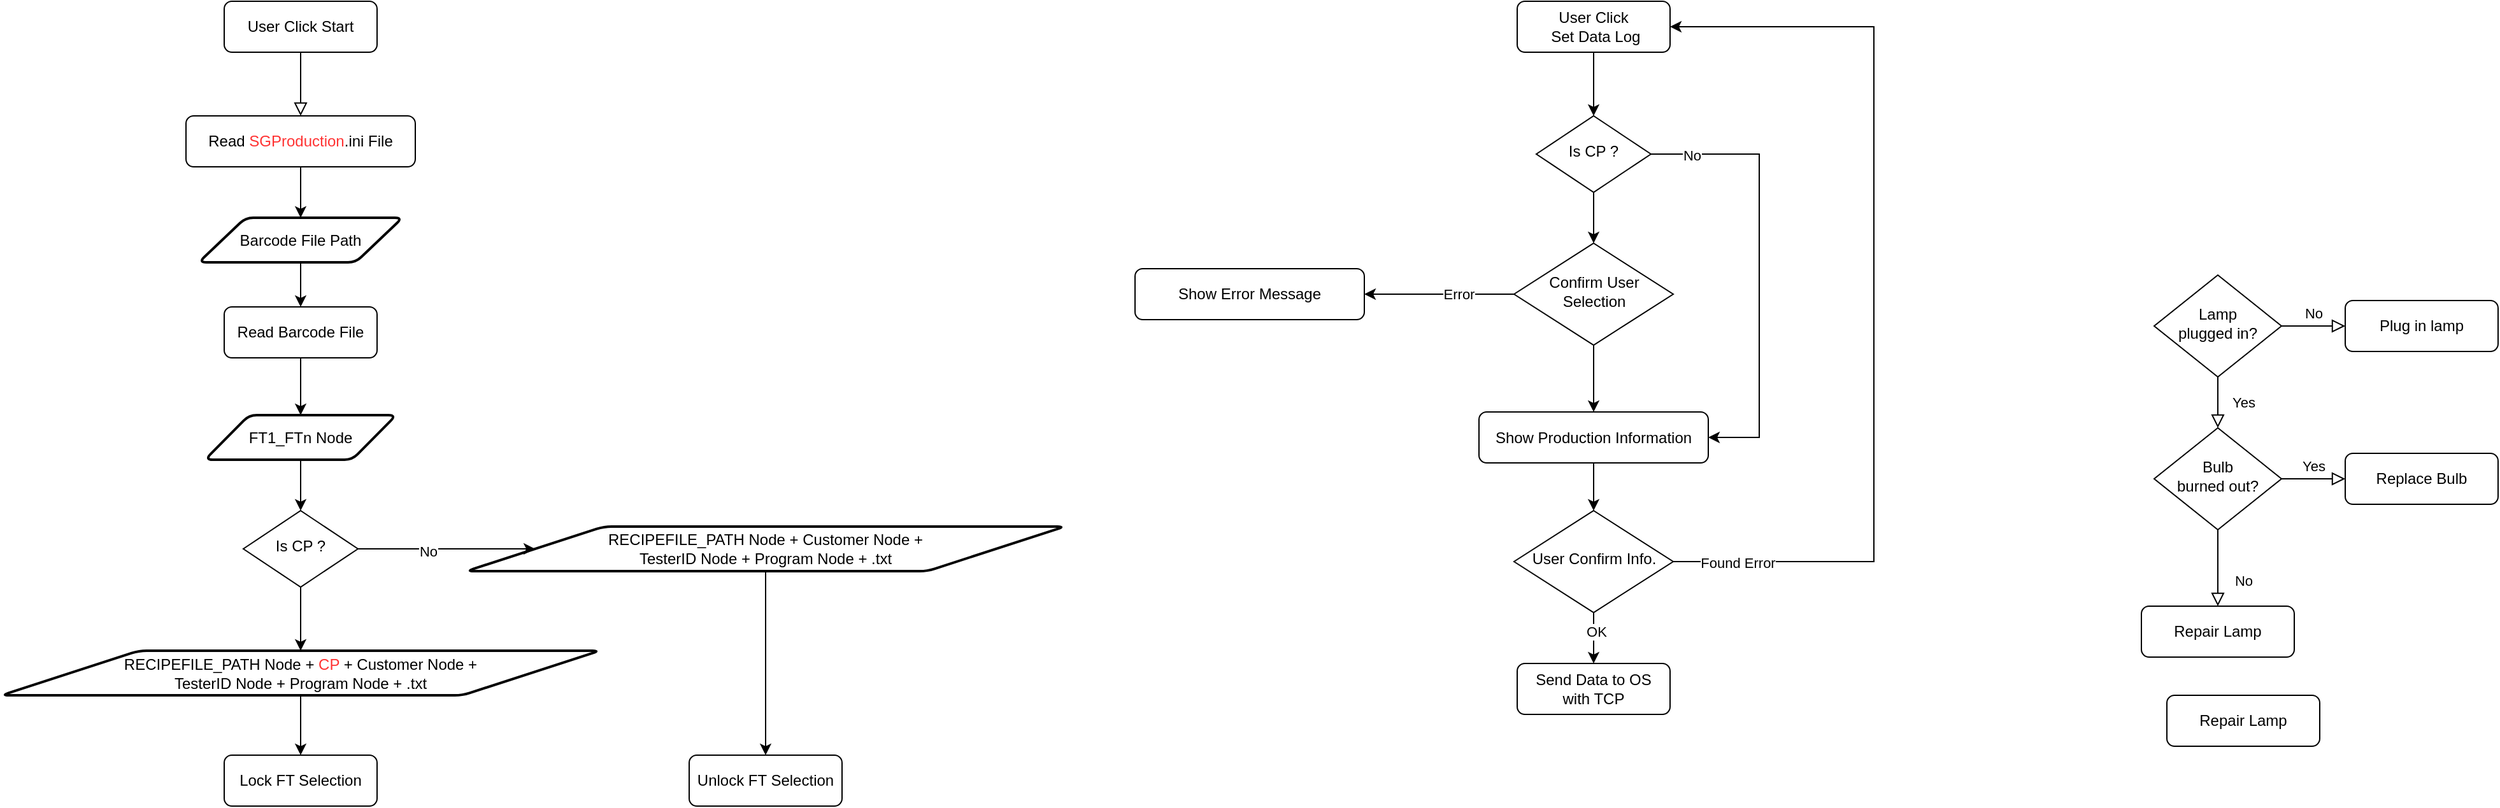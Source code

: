 <mxfile version="14.6.11" type="github" pages="2">
  <diagram id="C5RBs43oDa-KdzZeNtuy" name="Page-1">
    <mxGraphModel dx="3197" dy="1323" grid="1" gridSize="10" guides="1" tooltips="1" connect="1" arrows="1" fold="1" page="1" pageScale="1" pageWidth="827" pageHeight="1169" math="0" shadow="0">
      <root>
        <mxCell id="WIyWlLk6GJQsqaUBKTNV-0" />
        <mxCell id="WIyWlLk6GJQsqaUBKTNV-1" parent="WIyWlLk6GJQsqaUBKTNV-0" />
        <mxCell id="oeVNkZtHtVuQ6cAMgTv2-0" value="Yes" style="rounded=0;html=1;jettySize=auto;orthogonalLoop=1;fontSize=11;endArrow=block;endFill=0;endSize=8;strokeWidth=1;shadow=0;labelBackgroundColor=none;edgeStyle=orthogonalEdgeStyle;" edge="1" parent="WIyWlLk6GJQsqaUBKTNV-1" source="oeVNkZtHtVuQ6cAMgTv2-2" target="oeVNkZtHtVuQ6cAMgTv2-6">
          <mxGeometry y="20" relative="1" as="geometry">
            <mxPoint as="offset" />
          </mxGeometry>
        </mxCell>
        <mxCell id="oeVNkZtHtVuQ6cAMgTv2-1" value="No" style="edgeStyle=orthogonalEdgeStyle;rounded=0;html=1;jettySize=auto;orthogonalLoop=1;fontSize=11;endArrow=block;endFill=0;endSize=8;strokeWidth=1;shadow=0;labelBackgroundColor=none;" edge="1" parent="WIyWlLk6GJQsqaUBKTNV-1" source="oeVNkZtHtVuQ6cAMgTv2-2" target="oeVNkZtHtVuQ6cAMgTv2-3">
          <mxGeometry y="10" relative="1" as="geometry">
            <mxPoint as="offset" />
          </mxGeometry>
        </mxCell>
        <mxCell id="oeVNkZtHtVuQ6cAMgTv2-2" value="Lamp&lt;br&gt;plugged in?" style="rhombus;whiteSpace=wrap;html=1;shadow=0;fontFamily=Helvetica;fontSize=12;align=center;strokeWidth=1;spacing=6;spacingTop=-4;" vertex="1" parent="WIyWlLk6GJQsqaUBKTNV-1">
          <mxGeometry x="920" y="285" width="100" height="80" as="geometry" />
        </mxCell>
        <mxCell id="oeVNkZtHtVuQ6cAMgTv2-3" value="Plug in lamp" style="rounded=1;whiteSpace=wrap;html=1;fontSize=12;glass=0;strokeWidth=1;shadow=0;" vertex="1" parent="WIyWlLk6GJQsqaUBKTNV-1">
          <mxGeometry x="1070" y="305" width="120" height="40" as="geometry" />
        </mxCell>
        <mxCell id="oeVNkZtHtVuQ6cAMgTv2-4" value="No" style="rounded=0;html=1;jettySize=auto;orthogonalLoop=1;fontSize=11;endArrow=block;endFill=0;endSize=8;strokeWidth=1;shadow=0;labelBackgroundColor=none;edgeStyle=orthogonalEdgeStyle;" edge="1" parent="WIyWlLk6GJQsqaUBKTNV-1" source="oeVNkZtHtVuQ6cAMgTv2-6" target="oeVNkZtHtVuQ6cAMgTv2-7">
          <mxGeometry x="0.333" y="20" relative="1" as="geometry">
            <mxPoint as="offset" />
          </mxGeometry>
        </mxCell>
        <mxCell id="oeVNkZtHtVuQ6cAMgTv2-5" value="Yes" style="edgeStyle=orthogonalEdgeStyle;rounded=0;html=1;jettySize=auto;orthogonalLoop=1;fontSize=11;endArrow=block;endFill=0;endSize=8;strokeWidth=1;shadow=0;labelBackgroundColor=none;" edge="1" parent="WIyWlLk6GJQsqaUBKTNV-1" source="oeVNkZtHtVuQ6cAMgTv2-6" target="oeVNkZtHtVuQ6cAMgTv2-8">
          <mxGeometry y="10" relative="1" as="geometry">
            <mxPoint as="offset" />
          </mxGeometry>
        </mxCell>
        <mxCell id="oeVNkZtHtVuQ6cAMgTv2-6" value="Bulb&lt;br&gt;burned out?" style="rhombus;whiteSpace=wrap;html=1;shadow=0;fontFamily=Helvetica;fontSize=12;align=center;strokeWidth=1;spacing=6;spacingTop=-4;" vertex="1" parent="WIyWlLk6GJQsqaUBKTNV-1">
          <mxGeometry x="920" y="405" width="100" height="80" as="geometry" />
        </mxCell>
        <mxCell id="oeVNkZtHtVuQ6cAMgTv2-7" value="Repair Lamp" style="rounded=1;whiteSpace=wrap;html=1;fontSize=12;glass=0;strokeWidth=1;shadow=0;" vertex="1" parent="WIyWlLk6GJQsqaUBKTNV-1">
          <mxGeometry x="910" y="545" width="120" height="40" as="geometry" />
        </mxCell>
        <mxCell id="oeVNkZtHtVuQ6cAMgTv2-8" value="Replace Bulb" style="rounded=1;whiteSpace=wrap;html=1;fontSize=12;glass=0;strokeWidth=1;shadow=0;" vertex="1" parent="WIyWlLk6GJQsqaUBKTNV-1">
          <mxGeometry x="1070" y="425" width="120" height="40" as="geometry" />
        </mxCell>
        <mxCell id="oeVNkZtHtVuQ6cAMgTv2-18" value="Repair Lamp" style="rounded=1;whiteSpace=wrap;html=1;fontSize=12;glass=0;strokeWidth=1;shadow=0;" vertex="1" parent="WIyWlLk6GJQsqaUBKTNV-1">
          <mxGeometry x="930" y="615" width="120" height="40" as="geometry" />
        </mxCell>
        <mxCell id="dTgxTN9ih--eL3uSXzqX-11" style="edgeStyle=orthogonalEdgeStyle;rounded=0;orthogonalLoop=1;jettySize=auto;html=1;entryX=0.5;entryY=0;entryDx=0;entryDy=0;" edge="1" parent="WIyWlLk6GJQsqaUBKTNV-1" source="dTgxTN9ih--eL3uSXzqX-3" target="dTgxTN9ih--eL3uSXzqX-10">
          <mxGeometry relative="1" as="geometry" />
        </mxCell>
        <mxCell id="dTgxTN9ih--eL3uSXzqX-3" value="User Click&lt;br&gt;&amp;nbsp;Set Data Log" style="rounded=1;whiteSpace=wrap;html=1;fontSize=12;glass=0;strokeWidth=1;shadow=0;" vertex="1" parent="WIyWlLk6GJQsqaUBKTNV-1">
          <mxGeometry x="420" y="70" width="120" height="40" as="geometry" />
        </mxCell>
        <mxCell id="WIyWlLk6GJQsqaUBKTNV-3" value="User Click Start" style="rounded=1;whiteSpace=wrap;html=1;fontSize=12;glass=0;strokeWidth=1;shadow=0;" parent="WIyWlLk6GJQsqaUBKTNV-1" vertex="1">
          <mxGeometry x="-595" y="70" width="120" height="40" as="geometry" />
        </mxCell>
        <mxCell id="oeVNkZtHtVuQ6cAMgTv2-9" value="Read &lt;font color=&quot;#ff3333&quot;&gt;SGProduction&lt;/font&gt;.ini File" style="rounded=1;whiteSpace=wrap;html=1;fontSize=12;glass=0;strokeWidth=1;shadow=0;" vertex="1" parent="WIyWlLk6GJQsqaUBKTNV-1">
          <mxGeometry x="-625" y="160" width="180" height="40" as="geometry" />
        </mxCell>
        <mxCell id="WIyWlLk6GJQsqaUBKTNV-2" value="" style="rounded=0;html=1;jettySize=auto;orthogonalLoop=1;fontSize=11;endArrow=block;endFill=0;endSize=8;strokeWidth=1;shadow=0;labelBackgroundColor=none;edgeStyle=orthogonalEdgeStyle;entryX=0.5;entryY=0;entryDx=0;entryDy=0;" parent="WIyWlLk6GJQsqaUBKTNV-1" source="WIyWlLk6GJQsqaUBKTNV-3" target="oeVNkZtHtVuQ6cAMgTv2-9" edge="1">
          <mxGeometry x="-770" y="70" as="geometry">
            <mxPoint x="-535" y="160" as="targetPoint" />
          </mxGeometry>
        </mxCell>
        <mxCell id="oeVNkZtHtVuQ6cAMgTv2-10" value="Barcode File Path" style="shape=parallelogram;html=1;strokeWidth=2;perimeter=parallelogramPerimeter;whiteSpace=wrap;rounded=1;arcSize=12;size=0.23;" vertex="1" parent="WIyWlLk6GJQsqaUBKTNV-1">
          <mxGeometry x="-615" y="240" width="160" height="35" as="geometry" />
        </mxCell>
        <mxCell id="oeVNkZtHtVuQ6cAMgTv2-12" style="edgeStyle=orthogonalEdgeStyle;rounded=0;orthogonalLoop=1;jettySize=auto;html=1;entryX=0.5;entryY=0;entryDx=0;entryDy=0;" edge="1" parent="WIyWlLk6GJQsqaUBKTNV-1" source="oeVNkZtHtVuQ6cAMgTv2-9" target="oeVNkZtHtVuQ6cAMgTv2-10">
          <mxGeometry x="-770" y="70" as="geometry" />
        </mxCell>
        <mxCell id="oeVNkZtHtVuQ6cAMgTv2-11" value="Read Barcode File" style="rounded=1;whiteSpace=wrap;html=1;fontSize=12;glass=0;strokeWidth=1;shadow=0;" vertex="1" parent="WIyWlLk6GJQsqaUBKTNV-1">
          <mxGeometry x="-595" y="310" width="120" height="40" as="geometry" />
        </mxCell>
        <mxCell id="oeVNkZtHtVuQ6cAMgTv2-13" style="edgeStyle=orthogonalEdgeStyle;rounded=0;orthogonalLoop=1;jettySize=auto;html=1;entryX=0.5;entryY=0;entryDx=0;entryDy=0;" edge="1" parent="WIyWlLk6GJQsqaUBKTNV-1" source="oeVNkZtHtVuQ6cAMgTv2-10" target="oeVNkZtHtVuQ6cAMgTv2-11">
          <mxGeometry x="-770" y="70" as="geometry" />
        </mxCell>
        <mxCell id="dTgxTN9ih--eL3uSXzqX-5" style="edgeStyle=orthogonalEdgeStyle;rounded=0;orthogonalLoop=1;jettySize=auto;html=1;entryX=0.5;entryY=0;entryDx=0;entryDy=0;" edge="1" parent="WIyWlLk6GJQsqaUBKTNV-1" source="oeVNkZtHtVuQ6cAMgTv2-16" target="dTgxTN9ih--eL3uSXzqX-4">
          <mxGeometry relative="1" as="geometry" />
        </mxCell>
        <mxCell id="oeVNkZtHtVuQ6cAMgTv2-16" value="RECIPEFILE_PATH Node + &lt;font color=&quot;#ff3333&quot;&gt;CP&lt;/font&gt; + Customer Node + &lt;br&gt;TesterID Node + Program Node + .txt" style="shape=parallelogram;html=1;strokeWidth=2;perimeter=parallelogramPerimeter;whiteSpace=wrap;rounded=1;arcSize=12;size=0.23;" vertex="1" parent="WIyWlLk6GJQsqaUBKTNV-1">
          <mxGeometry x="-770" y="580" width="470" height="35" as="geometry" />
        </mxCell>
        <mxCell id="oeVNkZtHtVuQ6cAMgTv2-23" style="edgeStyle=orthogonalEdgeStyle;rounded=0;orthogonalLoop=1;jettySize=auto;html=1;entryX=0.5;entryY=0;entryDx=0;entryDy=0;" edge="1" parent="WIyWlLk6GJQsqaUBKTNV-1" source="oeVNkZtHtVuQ6cAMgTv2-19" target="oeVNkZtHtVuQ6cAMgTv2-16">
          <mxGeometry x="-770" y="70" as="geometry" />
        </mxCell>
        <mxCell id="oeVNkZtHtVuQ6cAMgTv2-19" value="Is CP ?" style="rhombus;whiteSpace=wrap;html=1;shadow=0;fontFamily=Helvetica;fontSize=12;align=center;strokeWidth=1;spacing=6;spacingTop=-4;" vertex="1" parent="WIyWlLk6GJQsqaUBKTNV-1">
          <mxGeometry x="-580" y="470" width="90" height="60" as="geometry" />
        </mxCell>
        <mxCell id="oeVNkZtHtVuQ6cAMgTv2-21" style="edgeStyle=orthogonalEdgeStyle;rounded=0;orthogonalLoop=1;jettySize=auto;html=1;entryX=0.5;entryY=0;entryDx=0;entryDy=0;" edge="1" parent="WIyWlLk6GJQsqaUBKTNV-1" source="oeVNkZtHtVuQ6cAMgTv2-20" target="oeVNkZtHtVuQ6cAMgTv2-19">
          <mxGeometry x="-770" y="70" as="geometry" />
        </mxCell>
        <mxCell id="oeVNkZtHtVuQ6cAMgTv2-20" value="FT1_FTn Node" style="shape=parallelogram;html=1;strokeWidth=2;perimeter=parallelogramPerimeter;whiteSpace=wrap;rounded=1;arcSize=12;size=0.23;" vertex="1" parent="WIyWlLk6GJQsqaUBKTNV-1">
          <mxGeometry x="-610" y="395" width="150" height="35" as="geometry" />
        </mxCell>
        <mxCell id="oeVNkZtHtVuQ6cAMgTv2-15" style="edgeStyle=orthogonalEdgeStyle;rounded=0;orthogonalLoop=1;jettySize=auto;html=1;entryX=0.5;entryY=0;entryDx=0;entryDy=0;" edge="1" parent="WIyWlLk6GJQsqaUBKTNV-1" source="oeVNkZtHtVuQ6cAMgTv2-11" target="oeVNkZtHtVuQ6cAMgTv2-20">
          <mxGeometry x="-770" y="70" as="geometry">
            <mxPoint x="-535" y="390" as="targetPoint" />
          </mxGeometry>
        </mxCell>
        <mxCell id="dTgxTN9ih--eL3uSXzqX-7" style="edgeStyle=orthogonalEdgeStyle;rounded=0;orthogonalLoop=1;jettySize=auto;html=1;entryX=0.5;entryY=0;entryDx=0;entryDy=0;" edge="1" parent="WIyWlLk6GJQsqaUBKTNV-1" source="oeVNkZtHtVuQ6cAMgTv2-22" target="dTgxTN9ih--eL3uSXzqX-6">
          <mxGeometry relative="1" as="geometry" />
        </mxCell>
        <mxCell id="oeVNkZtHtVuQ6cAMgTv2-22" value="RECIPEFILE_PATH Node&amp;nbsp;+ Customer Node + &lt;br&gt;TesterID Node + Program Node + .txt" style="shape=parallelogram;html=1;strokeWidth=2;perimeter=parallelogramPerimeter;whiteSpace=wrap;rounded=1;arcSize=12;size=0.23;" vertex="1" parent="WIyWlLk6GJQsqaUBKTNV-1">
          <mxGeometry x="-405" y="482.5" width="470" height="35" as="geometry" />
        </mxCell>
        <mxCell id="oeVNkZtHtVuQ6cAMgTv2-24" style="edgeStyle=orthogonalEdgeStyle;rounded=0;orthogonalLoop=1;jettySize=auto;html=1;exitX=1;exitY=0.5;exitDx=0;exitDy=0;entryX=0;entryY=0.5;entryDx=0;entryDy=0;" edge="1" parent="WIyWlLk6GJQsqaUBKTNV-1" source="oeVNkZtHtVuQ6cAMgTv2-19" target="oeVNkZtHtVuQ6cAMgTv2-22">
          <mxGeometry x="-770" y="70" as="geometry" />
        </mxCell>
        <mxCell id="oeVNkZtHtVuQ6cAMgTv2-25" value="No" style="edgeLabel;html=1;align=center;verticalAlign=middle;resizable=0;points=[];" vertex="1" connectable="0" parent="oeVNkZtHtVuQ6cAMgTv2-24">
          <mxGeometry x="-0.209" y="-2" relative="1" as="geometry">
            <mxPoint as="offset" />
          </mxGeometry>
        </mxCell>
        <mxCell id="dTgxTN9ih--eL3uSXzqX-4" value="Lock FT Selection" style="rounded=1;whiteSpace=wrap;html=1;fontSize=12;glass=0;strokeWidth=1;shadow=0;" vertex="1" parent="WIyWlLk6GJQsqaUBKTNV-1">
          <mxGeometry x="-595" y="662" width="120" height="40" as="geometry" />
        </mxCell>
        <mxCell id="dTgxTN9ih--eL3uSXzqX-6" value="Unlock FT Selection" style="rounded=1;whiteSpace=wrap;html=1;fontSize=12;glass=0;strokeWidth=1;shadow=0;" vertex="1" parent="WIyWlLk6GJQsqaUBKTNV-1">
          <mxGeometry x="-230" y="662" width="120" height="40" as="geometry" />
        </mxCell>
        <mxCell id="dTgxTN9ih--eL3uSXzqX-13" style="edgeStyle=orthogonalEdgeStyle;rounded=0;orthogonalLoop=1;jettySize=auto;html=1;entryX=0.5;entryY=0;entryDx=0;entryDy=0;" edge="1" parent="WIyWlLk6GJQsqaUBKTNV-1" source="dTgxTN9ih--eL3uSXzqX-10" target="dTgxTN9ih--eL3uSXzqX-12">
          <mxGeometry relative="1" as="geometry" />
        </mxCell>
        <mxCell id="dTgxTN9ih--eL3uSXzqX-19" style="edgeStyle=orthogonalEdgeStyle;rounded=0;orthogonalLoop=1;jettySize=auto;html=1;entryX=1;entryY=0.5;entryDx=0;entryDy=0;" edge="1" parent="WIyWlLk6GJQsqaUBKTNV-1" source="dTgxTN9ih--eL3uSXzqX-10" target="dTgxTN9ih--eL3uSXzqX-17">
          <mxGeometry relative="1" as="geometry">
            <Array as="points">
              <mxPoint x="610" y="190" />
              <mxPoint x="610" y="412" />
            </Array>
          </mxGeometry>
        </mxCell>
        <mxCell id="dTgxTN9ih--eL3uSXzqX-28" value="No" style="edgeLabel;html=1;align=center;verticalAlign=middle;resizable=0;points=[];" vertex="1" connectable="0" parent="dTgxTN9ih--eL3uSXzqX-19">
          <mxGeometry x="-0.82" relative="1" as="geometry">
            <mxPoint y="1" as="offset" />
          </mxGeometry>
        </mxCell>
        <mxCell id="dTgxTN9ih--eL3uSXzqX-10" value="Is CP ?" style="rhombus;whiteSpace=wrap;html=1;shadow=0;fontFamily=Helvetica;fontSize=12;align=center;strokeWidth=1;spacing=6;spacingTop=-4;" vertex="1" parent="WIyWlLk6GJQsqaUBKTNV-1">
          <mxGeometry x="435" y="160" width="90" height="60" as="geometry" />
        </mxCell>
        <mxCell id="dTgxTN9ih--eL3uSXzqX-15" style="edgeStyle=orthogonalEdgeStyle;rounded=0;orthogonalLoop=1;jettySize=auto;html=1;exitX=0;exitY=0.5;exitDx=0;exitDy=0;entryX=1;entryY=0.5;entryDx=0;entryDy=0;" edge="1" parent="WIyWlLk6GJQsqaUBKTNV-1" source="dTgxTN9ih--eL3uSXzqX-12" target="dTgxTN9ih--eL3uSXzqX-14">
          <mxGeometry relative="1" as="geometry" />
        </mxCell>
        <mxCell id="dTgxTN9ih--eL3uSXzqX-16" value="Error" style="edgeLabel;html=1;align=center;verticalAlign=middle;resizable=0;points=[];" vertex="1" connectable="0" parent="dTgxTN9ih--eL3uSXzqX-15">
          <mxGeometry x="-0.262" relative="1" as="geometry">
            <mxPoint as="offset" />
          </mxGeometry>
        </mxCell>
        <mxCell id="dTgxTN9ih--eL3uSXzqX-18" style="edgeStyle=orthogonalEdgeStyle;rounded=0;orthogonalLoop=1;jettySize=auto;html=1;" edge="1" parent="WIyWlLk6GJQsqaUBKTNV-1" source="dTgxTN9ih--eL3uSXzqX-12" target="dTgxTN9ih--eL3uSXzqX-17">
          <mxGeometry relative="1" as="geometry" />
        </mxCell>
        <mxCell id="dTgxTN9ih--eL3uSXzqX-12" value="Confirm User Selection" style="rhombus;whiteSpace=wrap;html=1;shadow=0;fontFamily=Helvetica;fontSize=12;align=center;strokeWidth=1;spacing=6;spacingTop=-4;" vertex="1" parent="WIyWlLk6GJQsqaUBKTNV-1">
          <mxGeometry x="417.5" y="260" width="125" height="80" as="geometry" />
        </mxCell>
        <mxCell id="dTgxTN9ih--eL3uSXzqX-14" value="Show Error Message" style="rounded=1;whiteSpace=wrap;html=1;fontSize=12;glass=0;strokeWidth=1;shadow=0;" vertex="1" parent="WIyWlLk6GJQsqaUBKTNV-1">
          <mxGeometry x="120" y="280" width="180" height="40" as="geometry" />
        </mxCell>
        <mxCell id="dTgxTN9ih--eL3uSXzqX-22" style="edgeStyle=orthogonalEdgeStyle;rounded=0;orthogonalLoop=1;jettySize=auto;html=1;entryX=0.5;entryY=0;entryDx=0;entryDy=0;" edge="1" parent="WIyWlLk6GJQsqaUBKTNV-1" source="dTgxTN9ih--eL3uSXzqX-17" target="dTgxTN9ih--eL3uSXzqX-20">
          <mxGeometry relative="1" as="geometry" />
        </mxCell>
        <mxCell id="dTgxTN9ih--eL3uSXzqX-17" value="Show Production Information" style="rounded=1;whiteSpace=wrap;html=1;fontSize=12;glass=0;strokeWidth=1;shadow=0;" vertex="1" parent="WIyWlLk6GJQsqaUBKTNV-1">
          <mxGeometry x="390" y="392.5" width="180" height="40" as="geometry" />
        </mxCell>
        <mxCell id="dTgxTN9ih--eL3uSXzqX-23" style="edgeStyle=orthogonalEdgeStyle;rounded=0;orthogonalLoop=1;jettySize=auto;html=1;entryX=0.5;entryY=0;entryDx=0;entryDy=0;" edge="1" parent="WIyWlLk6GJQsqaUBKTNV-1" source="dTgxTN9ih--eL3uSXzqX-20" target="dTgxTN9ih--eL3uSXzqX-21">
          <mxGeometry relative="1" as="geometry">
            <Array as="points">
              <mxPoint x="480" y="560" />
              <mxPoint x="480" y="560" />
            </Array>
          </mxGeometry>
        </mxCell>
        <mxCell id="dTgxTN9ih--eL3uSXzqX-24" value="OK" style="edgeLabel;html=1;align=center;verticalAlign=middle;resizable=0;points=[];" vertex="1" connectable="0" parent="dTgxTN9ih--eL3uSXzqX-23">
          <mxGeometry x="-0.281" y="2" relative="1" as="geometry">
            <mxPoint as="offset" />
          </mxGeometry>
        </mxCell>
        <mxCell id="dTgxTN9ih--eL3uSXzqX-26" style="edgeStyle=orthogonalEdgeStyle;rounded=0;orthogonalLoop=1;jettySize=auto;html=1;exitX=1;exitY=0.5;exitDx=0;exitDy=0;entryX=1;entryY=0.5;entryDx=0;entryDy=0;" edge="1" parent="WIyWlLk6GJQsqaUBKTNV-1" source="dTgxTN9ih--eL3uSXzqX-20" target="dTgxTN9ih--eL3uSXzqX-3">
          <mxGeometry relative="1" as="geometry">
            <Array as="points">
              <mxPoint x="700" y="510" />
              <mxPoint x="700" y="90" />
            </Array>
          </mxGeometry>
        </mxCell>
        <mxCell id="dTgxTN9ih--eL3uSXzqX-27" value="Found Error" style="edgeLabel;html=1;align=center;verticalAlign=middle;resizable=0;points=[];" vertex="1" connectable="0" parent="dTgxTN9ih--eL3uSXzqX-26">
          <mxGeometry x="-0.863" y="-1" relative="1" as="geometry">
            <mxPoint as="offset" />
          </mxGeometry>
        </mxCell>
        <mxCell id="dTgxTN9ih--eL3uSXzqX-20" value="User Confirm Info." style="rhombus;whiteSpace=wrap;html=1;shadow=0;fontFamily=Helvetica;fontSize=12;align=center;strokeWidth=1;spacing=6;spacingTop=-4;" vertex="1" parent="WIyWlLk6GJQsqaUBKTNV-1">
          <mxGeometry x="417.5" y="470" width="125" height="80" as="geometry" />
        </mxCell>
        <mxCell id="dTgxTN9ih--eL3uSXzqX-21" value="Send Data to OS&lt;br&gt;with TCP" style="rounded=1;whiteSpace=wrap;html=1;fontSize=12;glass=0;strokeWidth=1;shadow=0;" vertex="1" parent="WIyWlLk6GJQsqaUBKTNV-1">
          <mxGeometry x="420" y="590" width="120" height="40" as="geometry" />
        </mxCell>
      </root>
    </mxGraphModel>
  </diagram>
  <diagram id="znlIZRhrjt059GyiPZnV" name="Page-2">
    <mxGraphModel dx="1422" dy="794" grid="1" gridSize="10" guides="1" tooltips="1" connect="1" arrows="1" fold="1" page="1" pageScale="1" pageWidth="827" pageHeight="1169" math="0" shadow="0">
      <root>
        <mxCell id="lxq8cxxwP00iRjFGByOI-0" />
        <mxCell id="lxq8cxxwP00iRjFGByOI-1" parent="lxq8cxxwP00iRjFGByOI-0" />
      </root>
    </mxGraphModel>
  </diagram>
</mxfile>
